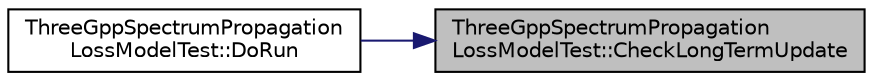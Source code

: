 digraph "ThreeGppSpectrumPropagationLossModelTest::CheckLongTermUpdate"
{
 // LATEX_PDF_SIZE
  edge [fontname="Helvetica",fontsize="10",labelfontname="Helvetica",labelfontsize="10"];
  node [fontname="Helvetica",fontsize="10",shape=record];
  rankdir="RL";
  Node1 [label="ThreeGppSpectrumPropagation\lLossModelTest::CheckLongTermUpdate",height=0.2,width=0.4,color="black", fillcolor="grey75", style="filled", fontcolor="black",tooltip="Test of the long term component is correctly updated when the channel matrix is recomputed."];
  Node1 -> Node2 [dir="back",color="midnightblue",fontsize="10",style="solid",fontname="Helvetica"];
  Node2 [label="ThreeGppSpectrumPropagation\lLossModelTest::DoRun",height=0.2,width=0.4,color="black", fillcolor="white", style="filled",URL="$class_three_gpp_spectrum_propagation_loss_model_test.html#ab450da09766147dacd0d209d5e7d9044",tooltip="Build the test scenario."];
}
